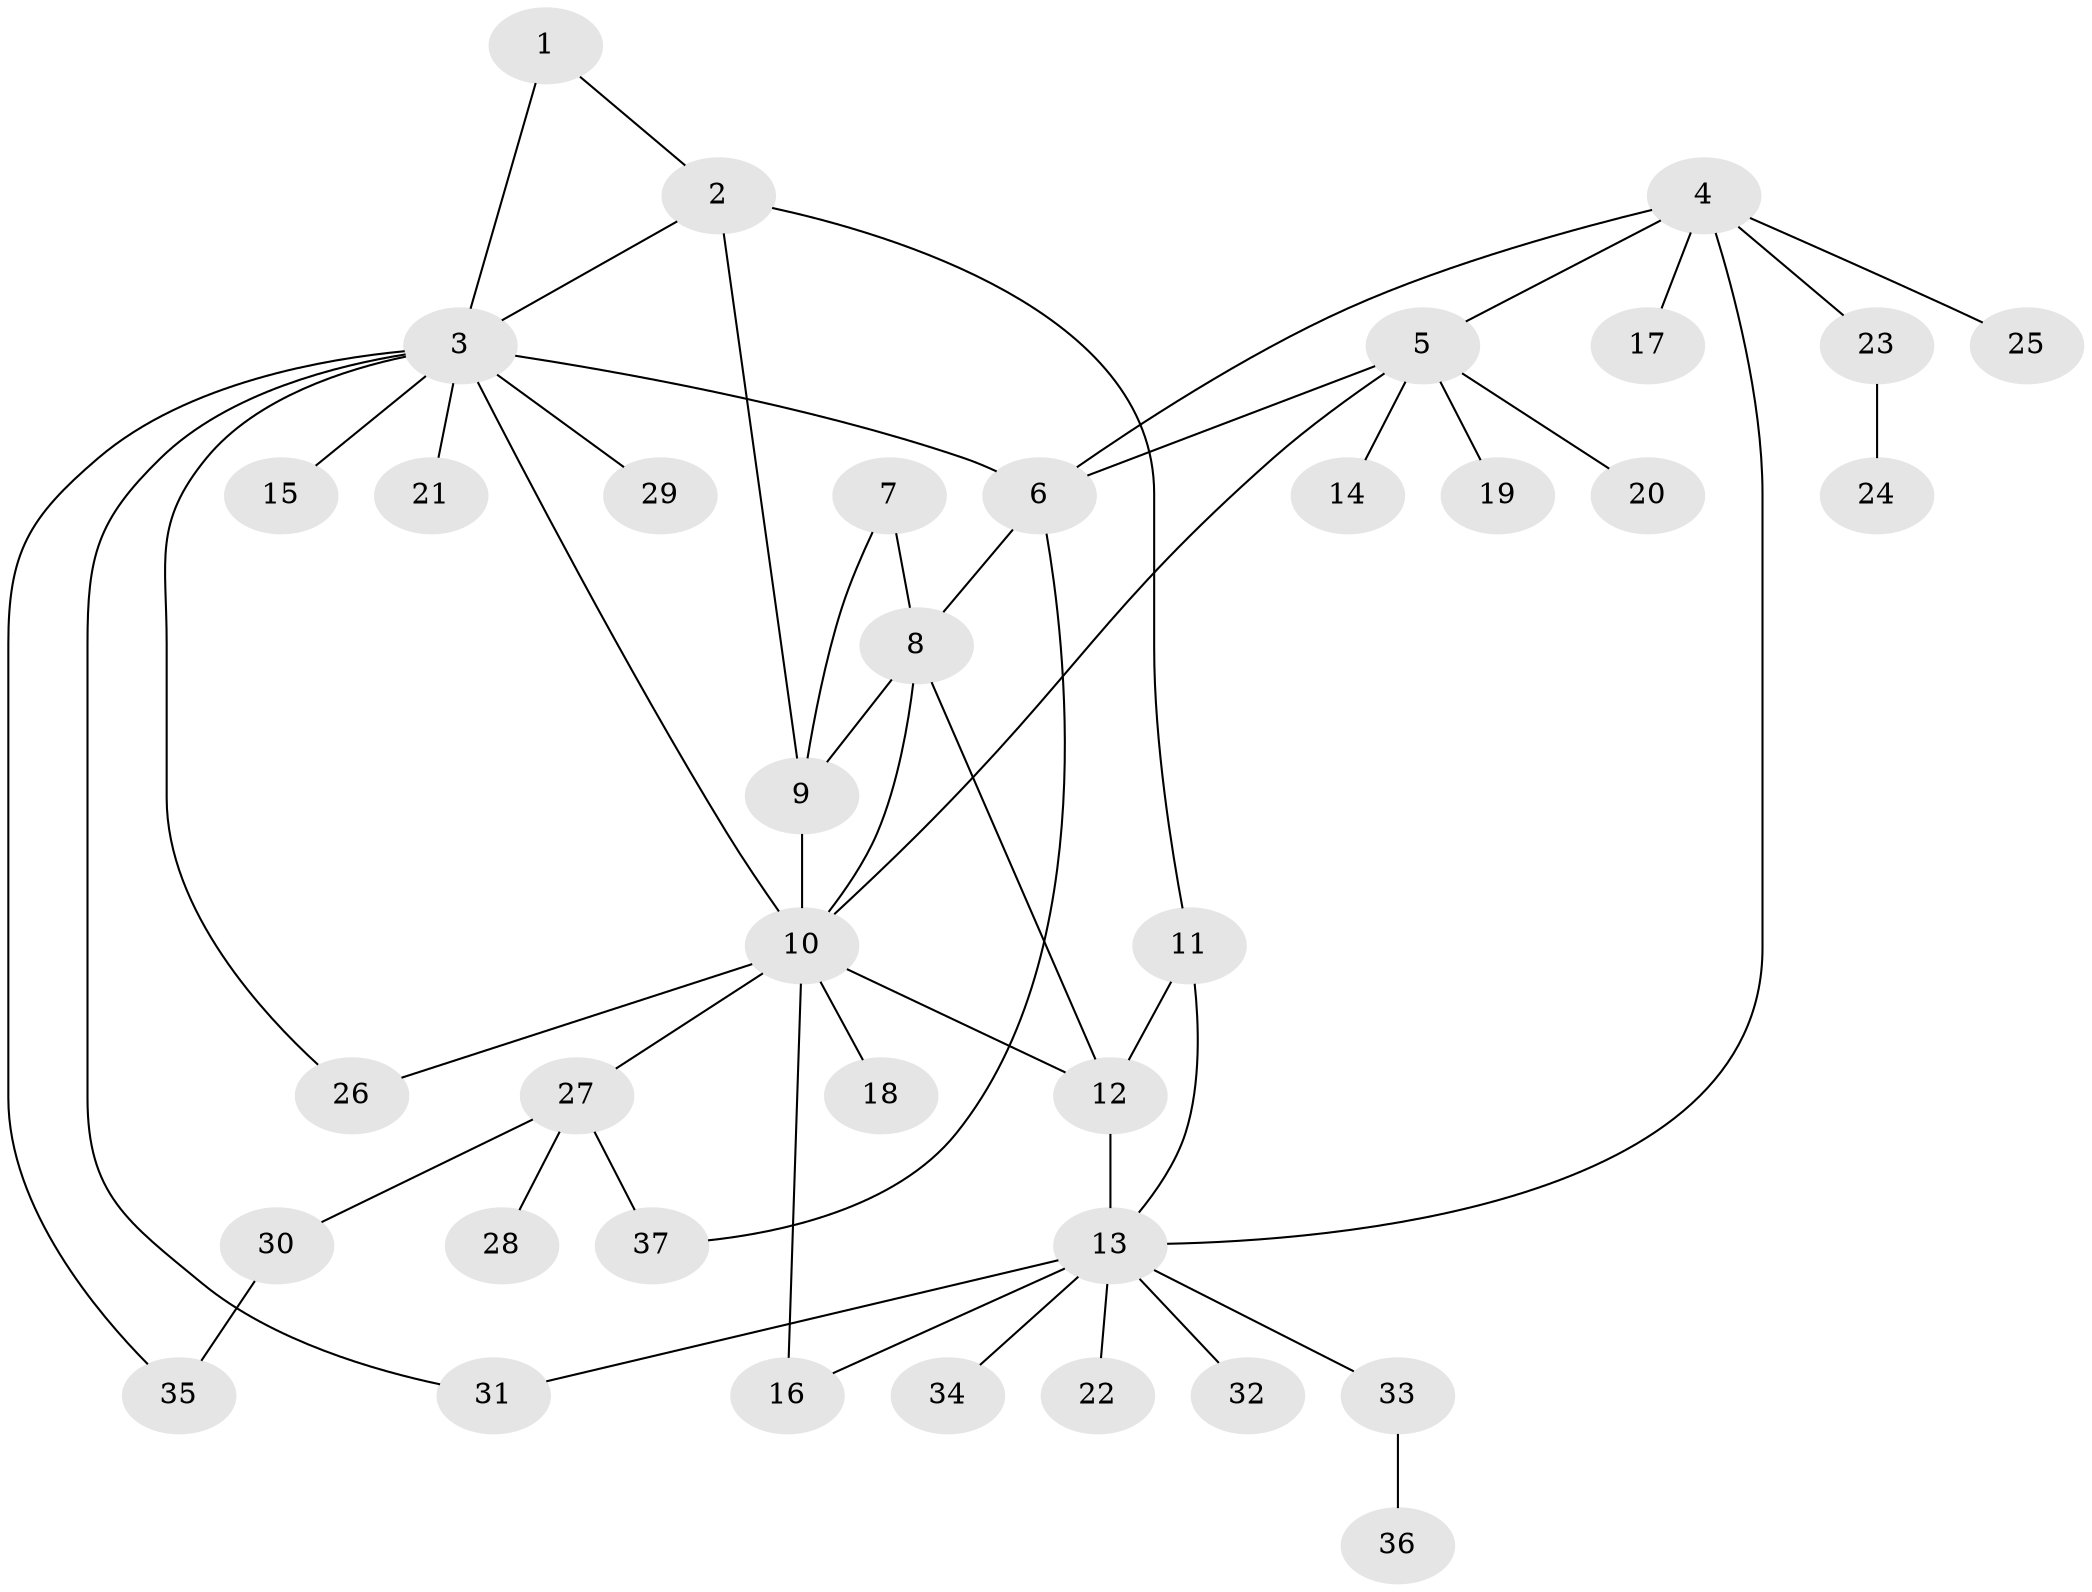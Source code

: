 // original degree distribution, {2: 0.16666666666666666, 5: 0.06666666666666667, 11: 0.016666666666666666, 7: 0.03333333333333333, 6: 0.03333333333333333, 3: 0.1, 8: 0.016666666666666666, 4: 0.03333333333333333, 10: 0.016666666666666666, 1: 0.5166666666666667}
// Generated by graph-tools (version 1.1) at 2025/52/03/04/25 22:52:19]
// undirected, 37 vertices, 52 edges
graph export_dot {
  node [color=gray90,style=filled];
  1;
  2;
  3;
  4;
  5;
  6;
  7;
  8;
  9;
  10;
  11;
  12;
  13;
  14;
  15;
  16;
  17;
  18;
  19;
  20;
  21;
  22;
  23;
  24;
  25;
  26;
  27;
  28;
  29;
  30;
  31;
  32;
  33;
  34;
  35;
  36;
  37;
  1 -- 2 [weight=1.0];
  1 -- 3 [weight=1.0];
  2 -- 3 [weight=1.0];
  2 -- 9 [weight=1.0];
  2 -- 11 [weight=1.0];
  3 -- 6 [weight=1.0];
  3 -- 10 [weight=1.0];
  3 -- 15 [weight=1.0];
  3 -- 21 [weight=1.0];
  3 -- 26 [weight=1.0];
  3 -- 29 [weight=1.0];
  3 -- 31 [weight=1.0];
  3 -- 35 [weight=1.0];
  4 -- 5 [weight=1.0];
  4 -- 6 [weight=1.0];
  4 -- 13 [weight=1.0];
  4 -- 17 [weight=1.0];
  4 -- 23 [weight=1.0];
  4 -- 25 [weight=1.0];
  5 -- 6 [weight=1.0];
  5 -- 10 [weight=1.0];
  5 -- 14 [weight=1.0];
  5 -- 19 [weight=1.0];
  5 -- 20 [weight=1.0];
  6 -- 8 [weight=1.0];
  6 -- 37 [weight=1.0];
  7 -- 8 [weight=1.0];
  7 -- 9 [weight=1.0];
  8 -- 9 [weight=3.0];
  8 -- 10 [weight=1.0];
  8 -- 12 [weight=1.0];
  9 -- 10 [weight=1.0];
  10 -- 12 [weight=1.0];
  10 -- 16 [weight=1.0];
  10 -- 18 [weight=1.0];
  10 -- 26 [weight=1.0];
  10 -- 27 [weight=1.0];
  11 -- 12 [weight=1.0];
  11 -- 13 [weight=1.0];
  12 -- 13 [weight=1.0];
  13 -- 16 [weight=1.0];
  13 -- 22 [weight=1.0];
  13 -- 31 [weight=1.0];
  13 -- 32 [weight=1.0];
  13 -- 33 [weight=1.0];
  13 -- 34 [weight=1.0];
  23 -- 24 [weight=1.0];
  27 -- 28 [weight=1.0];
  27 -- 30 [weight=1.0];
  27 -- 37 [weight=1.0];
  30 -- 35 [weight=1.0];
  33 -- 36 [weight=1.0];
}
